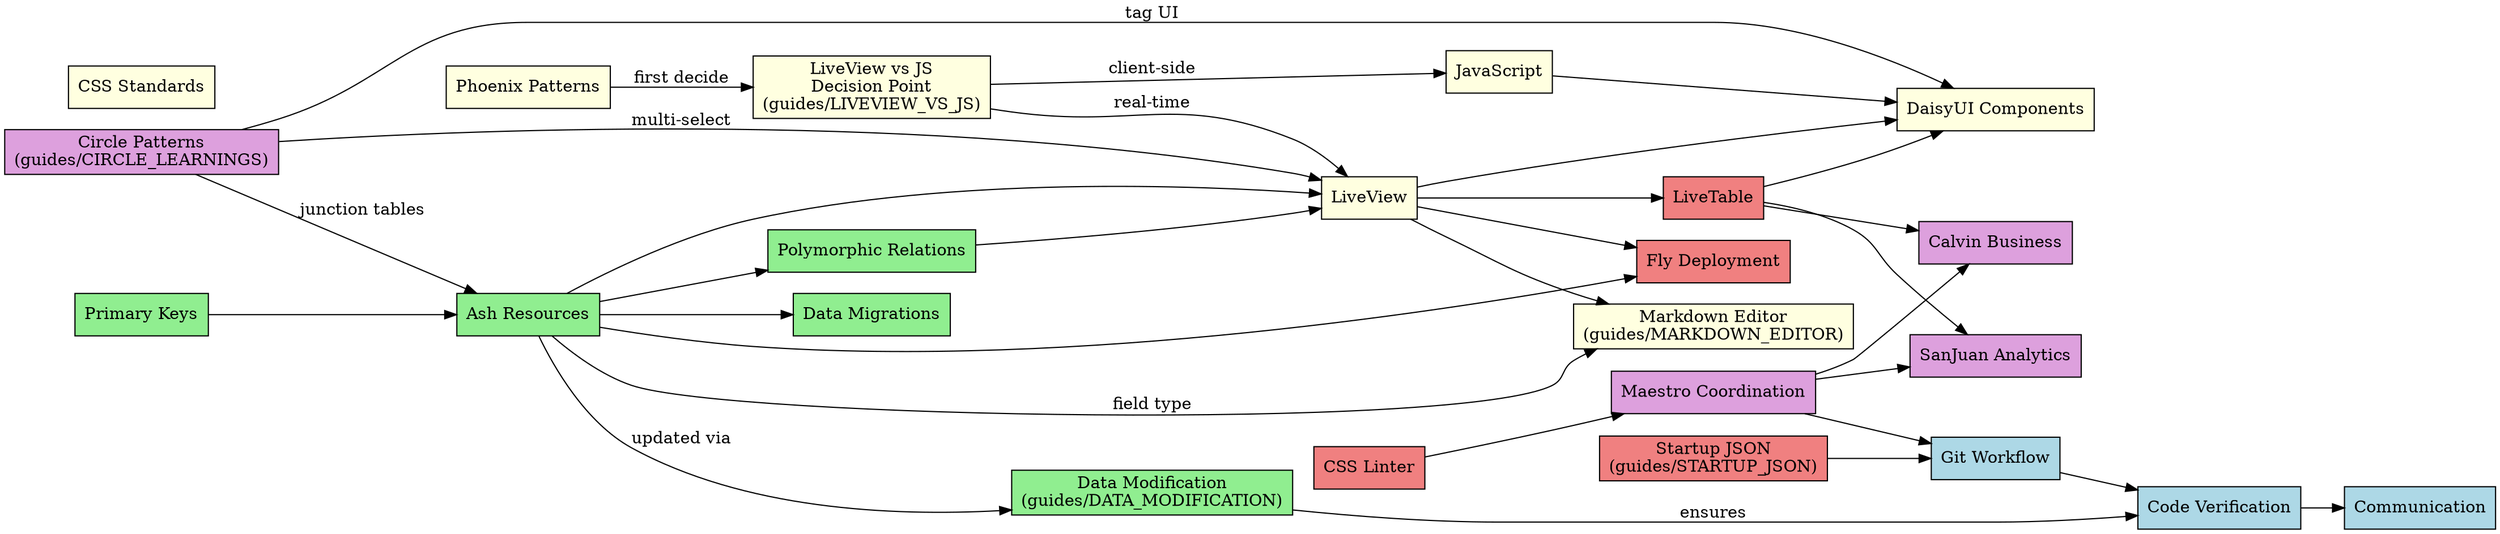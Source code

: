 digraph GuidelineConcepts {
  rankdir=LR;
  node [shape=box, style=filled];
  
  node [fillcolor=lightblue];
  git [label="Git Workflow"];
  verification [label="Code Verification"];
  communication [label="Communication"];
  
  node [fillcolor=lightgreen];
  db_pk [label="Primary Keys"];
  ash_resource [label="Ash Resources"];
  poly_relations [label="Polymorphic Relations"];
  migrations [label="Data Migrations"];
  data_modification [label="Data Modification\n(guides/DATA_MODIFICATION)"];
  
  node [fillcolor=lightyellow];
  phoenix [label="Phoenix Patterns"];
  ui_decision [label="LiveView vs JS\nDecision Point\n(guides/LIVEVIEW_VS_JS)"];
  liveview [label="LiveView"];
  javascript [label="JavaScript"];
  daisyui [label="DaisyUI Components"];
  css [label="CSS Standards"];
  markdown_editor [label="Markdown Editor\n(guides/MARKDOWN_EDITOR)"];
  
  node [fillcolor=lightcoral];
  css_linter [label="CSS Linter"];
  live_table [label="LiveTable"];
  fly [label="Fly Deployment"];
  startup_json [label="Startup JSON\n(guides/STARTUP_JSON)"];
  
  node [fillcolor=plum];
  calvin_domain [label="Calvin Business"];
  sanjuan_domain [label="SanJuan Analytics"];
  maestro_coord [label="Maestro Coordination"];
  circle_learnings [label="Circle Patterns\n(guides/CIRCLE_LEARNINGS)"];
  
  db_pk -> ash_resource;
  ash_resource -> poly_relations;
  ash_resource -> migrations;
  ash_resource -> data_modification [label="updated via"];
  data_modification -> verification [label="ensures"];
  
  phoenix -> ui_decision [label="first decide"];
  ui_decision -> liveview [label="real-time"];
  ui_decision -> javascript [label="client-side"];
  
  liveview -> daisyui;
  javascript -> daisyui;
  liveview -> markdown_editor;
  ash_resource -> markdown_editor [label="field type"];
  
  liveview -> live_table;
  live_table -> daisyui;
  
  circle_learnings -> liveview [label="multi-select"];
  circle_learnings -> daisyui [label="tag UI"];
  circle_learnings -> ash_resource [label="junction tables"];
  
  git -> verification;
  verification -> communication;
  startup_json -> git;
  
  ash_resource -> liveview;
  poly_relations -> liveview;
  
  maestro_coord -> calvin_domain;
  maestro_coord -> sanjuan_domain;
  maestro_coord -> git;
  
  css_linter -> maestro_coord;
  live_table -> sanjuan_domain;
  live_table -> calvin_domain;
  
  liveview -> fly;
  ash_resource -> fly;
}

